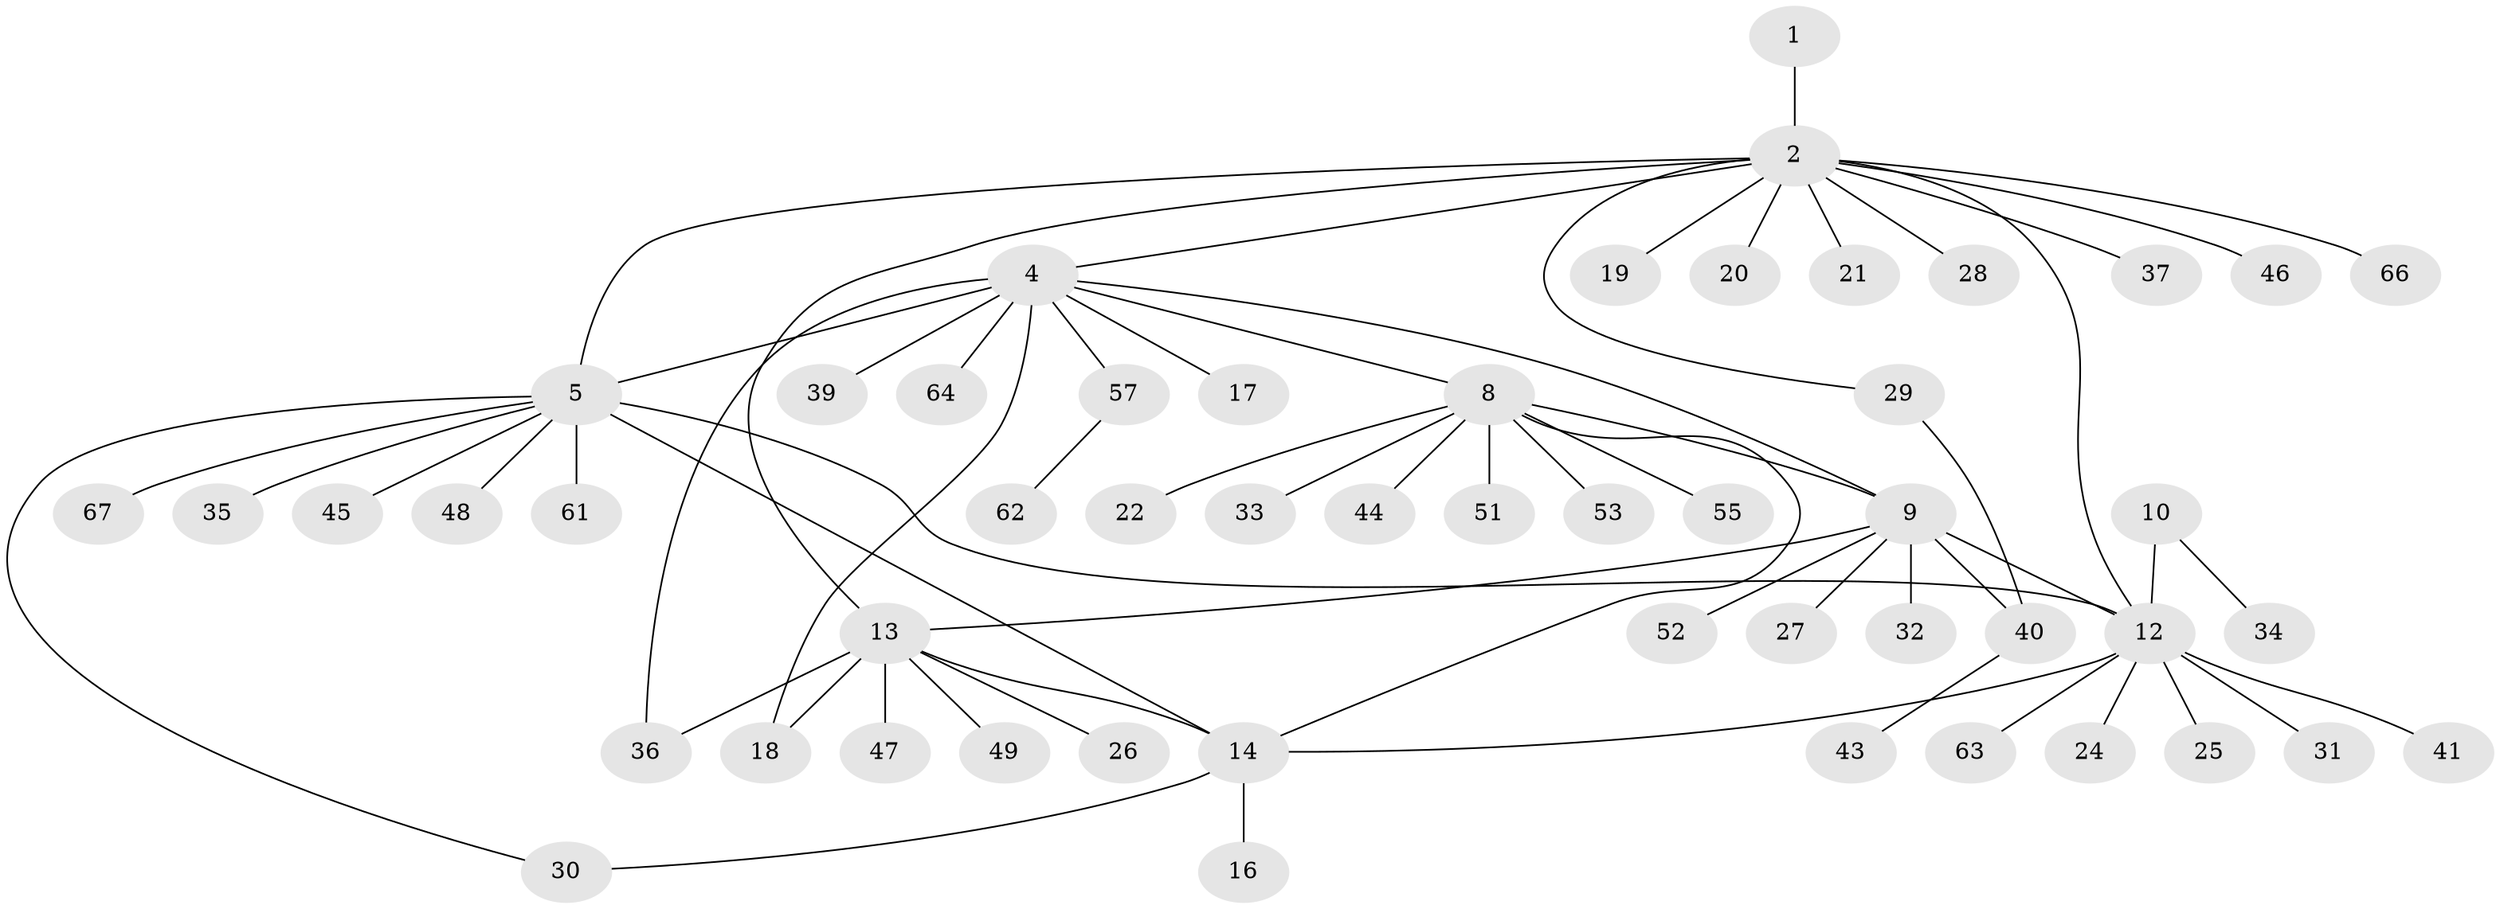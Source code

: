 // Generated by graph-tools (version 1.1) at 2025/24/03/03/25 07:24:13]
// undirected, 52 vertices, 63 edges
graph export_dot {
graph [start="1"]
  node [color=gray90,style=filled];
  1;
  2 [super="+3"];
  4 [super="+7"];
  5 [super="+6"];
  8 [super="+42"];
  9 [super="+50"];
  10 [super="+11"];
  12 [super="+60"];
  13 [super="+65"];
  14 [super="+15"];
  16;
  17;
  18;
  19;
  20 [super="+59"];
  21 [super="+23"];
  22;
  24;
  25;
  26;
  27;
  28;
  29;
  30;
  31;
  32;
  33;
  34;
  35;
  36 [super="+38"];
  37;
  39;
  40 [super="+54"];
  41;
  43;
  44 [super="+58"];
  45 [super="+56"];
  46;
  47;
  48;
  49;
  51;
  52;
  53;
  55;
  57;
  61;
  62;
  63;
  64;
  66;
  67;
  1 -- 2 [weight=2];
  2 -- 5;
  2 -- 12;
  2 -- 13;
  2 -- 19;
  2 -- 21;
  2 -- 28;
  2 -- 37;
  2 -- 46;
  2 -- 66;
  2 -- 4;
  2 -- 20;
  2 -- 29;
  4 -- 5 [weight=2];
  4 -- 17;
  4 -- 39;
  4 -- 57;
  4 -- 64;
  4 -- 18;
  4 -- 8;
  4 -- 9;
  4 -- 36;
  5 -- 14;
  5 -- 30;
  5 -- 35;
  5 -- 45;
  5 -- 48;
  5 -- 67;
  5 -- 12;
  5 -- 61;
  8 -- 9;
  8 -- 22;
  8 -- 33;
  8 -- 44;
  8 -- 51;
  8 -- 53;
  8 -- 55;
  8 -- 14;
  9 -- 12;
  9 -- 27;
  9 -- 32;
  9 -- 52;
  9 -- 13;
  9 -- 40;
  10 -- 12 [weight=2];
  10 -- 34;
  12 -- 14;
  12 -- 24;
  12 -- 25;
  12 -- 31;
  12 -- 41;
  12 -- 63;
  13 -- 14 [weight=2];
  13 -- 18;
  13 -- 26;
  13 -- 36;
  13 -- 47;
  13 -- 49;
  14 -- 16;
  14 -- 30;
  29 -- 40;
  40 -- 43;
  57 -- 62;
}
